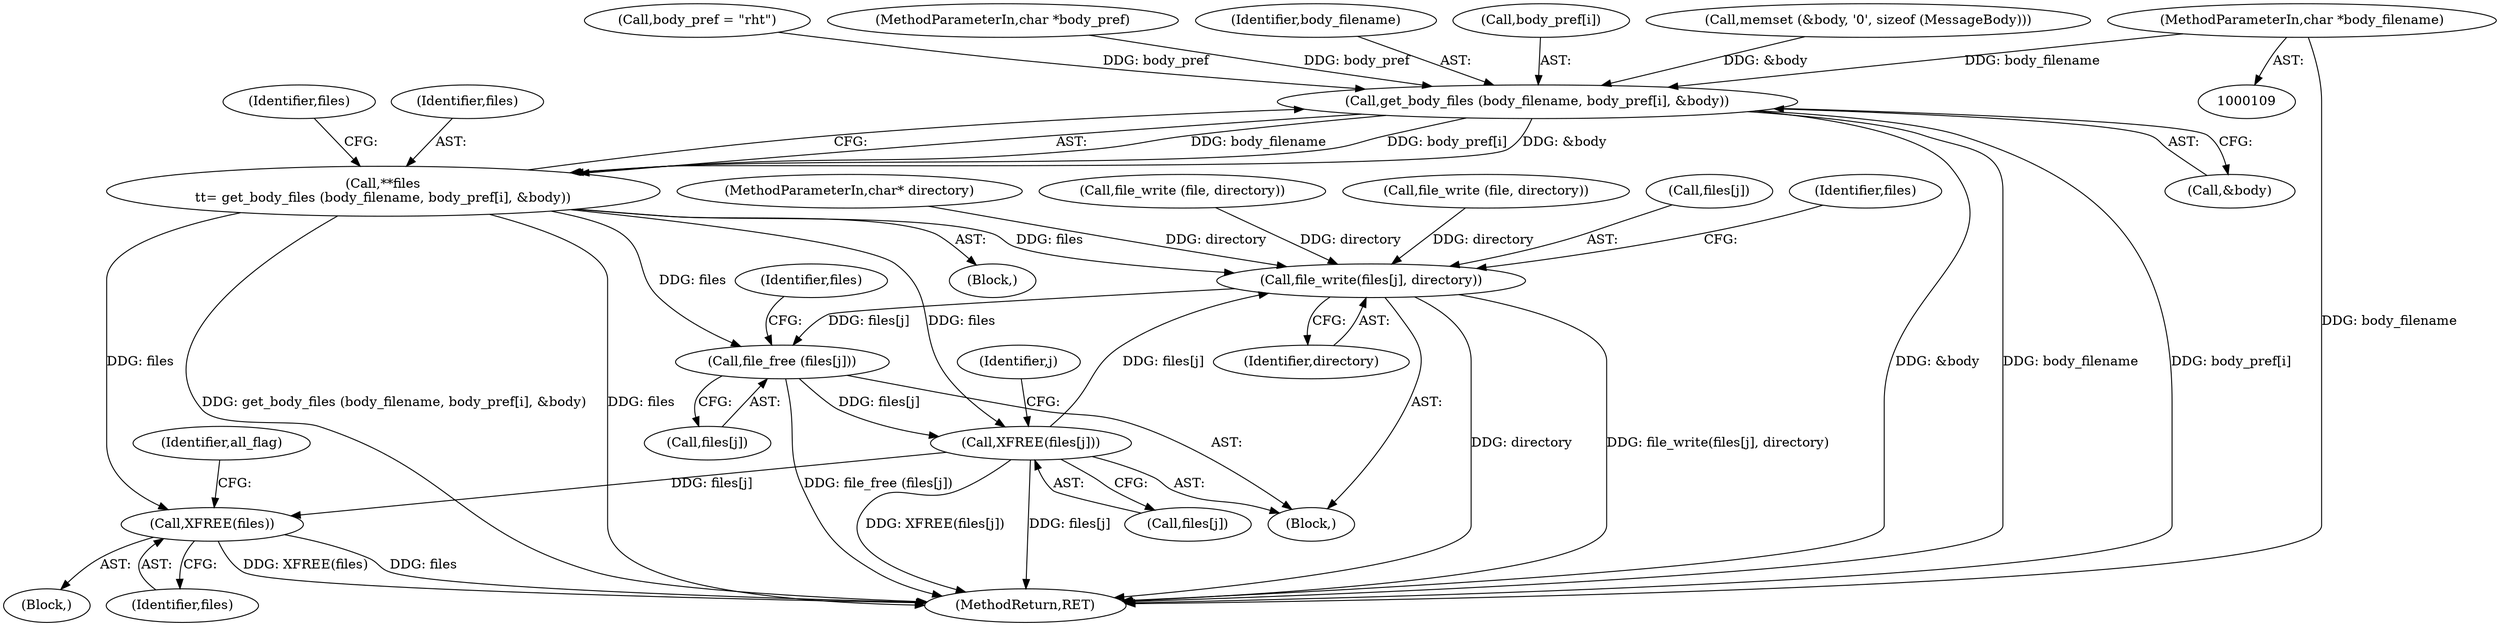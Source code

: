 digraph "0_tnef_8dccf79857ceeb7a6d3e42c1e762e7b865d5344d_1@pointer" {
"1000112" [label="(MethodParameterIn,char *body_filename)"];
"1000364" [label="(Call,get_body_files (body_filename, body_pref[i], &body))"];
"1000362" [label="(Call,**files\n\t\t= get_body_files (body_filename, body_pref[i], &body))"];
"1000385" [label="(Call,file_write(files[j], directory))"];
"1000390" [label="(Call,file_free (files[j]))"];
"1000394" [label="(Call,XFREE(files[j]))"];
"1000398" [label="(Call,XFREE(files))"];
"1000385" [label="(Call,file_write(files[j], directory))"];
"1000366" [label="(Call,body_pref[i])"];
"1000321" [label="(Call,file_write (file, directory))"];
"1000372" [label="(Identifier,files)"];
"1000389" [label="(Identifier,directory)"];
"1000390" [label="(Call,file_free (files[j]))"];
"1000383" [label="(Identifier,j)"];
"1000399" [label="(Identifier,files)"];
"1000386" [label="(Call,files[j])"];
"1000369" [label="(Call,&body)"];
"1000395" [label="(Call,files[j])"];
"1000392" [label="(Identifier,files)"];
"1000364" [label="(Call,get_body_files (body_filename, body_pref[i], &body))"];
"1000402" [label="(Identifier,all_flag)"];
"1000363" [label="(Identifier,files)"];
"1000135" [label="(Call,memset (&body, '\0', sizeof (MessageBody)))"];
"1000384" [label="(Block,)"];
"1000351" [label="(Call,body_pref = \"rht\")"];
"1000112" [label="(MethodParameterIn,char *body_filename)"];
"1000111" [label="(MethodParameterIn,char* directory)"];
"1000373" [label="(Block,)"];
"1000362" [label="(Call,**files\n\t\t= get_body_files (body_filename, body_pref[i], &body))"];
"1000113" [label="(MethodParameterIn,char *body_pref)"];
"1000365" [label="(Identifier,body_filename)"];
"1000398" [label="(Call,XFREE(files))"];
"1000360" [label="(Block,)"];
"1000448" [label="(MethodReturn,RET)"];
"1000188" [label="(Call,file_write (file, directory))"];
"1000396" [label="(Identifier,files)"];
"1000394" [label="(Call,XFREE(files[j]))"];
"1000391" [label="(Call,files[j])"];
"1000112" -> "1000109"  [label="AST: "];
"1000112" -> "1000448"  [label="DDG: body_filename"];
"1000112" -> "1000364"  [label="DDG: body_filename"];
"1000364" -> "1000362"  [label="AST: "];
"1000364" -> "1000369"  [label="CFG: "];
"1000365" -> "1000364"  [label="AST: "];
"1000366" -> "1000364"  [label="AST: "];
"1000369" -> "1000364"  [label="AST: "];
"1000362" -> "1000364"  [label="CFG: "];
"1000364" -> "1000448"  [label="DDG: &body"];
"1000364" -> "1000448"  [label="DDG: body_filename"];
"1000364" -> "1000448"  [label="DDG: body_pref[i]"];
"1000364" -> "1000362"  [label="DDG: body_filename"];
"1000364" -> "1000362"  [label="DDG: body_pref[i]"];
"1000364" -> "1000362"  [label="DDG: &body"];
"1000351" -> "1000364"  [label="DDG: body_pref"];
"1000113" -> "1000364"  [label="DDG: body_pref"];
"1000135" -> "1000364"  [label="DDG: &body"];
"1000362" -> "1000360"  [label="AST: "];
"1000363" -> "1000362"  [label="AST: "];
"1000372" -> "1000362"  [label="CFG: "];
"1000362" -> "1000448"  [label="DDG: get_body_files (body_filename, body_pref[i], &body)"];
"1000362" -> "1000448"  [label="DDG: files"];
"1000362" -> "1000385"  [label="DDG: files"];
"1000362" -> "1000390"  [label="DDG: files"];
"1000362" -> "1000394"  [label="DDG: files"];
"1000362" -> "1000398"  [label="DDG: files"];
"1000385" -> "1000384"  [label="AST: "];
"1000385" -> "1000389"  [label="CFG: "];
"1000386" -> "1000385"  [label="AST: "];
"1000389" -> "1000385"  [label="AST: "];
"1000392" -> "1000385"  [label="CFG: "];
"1000385" -> "1000448"  [label="DDG: directory"];
"1000385" -> "1000448"  [label="DDG: file_write(files[j], directory)"];
"1000394" -> "1000385"  [label="DDG: files[j]"];
"1000188" -> "1000385"  [label="DDG: directory"];
"1000321" -> "1000385"  [label="DDG: directory"];
"1000111" -> "1000385"  [label="DDG: directory"];
"1000385" -> "1000390"  [label="DDG: files[j]"];
"1000390" -> "1000384"  [label="AST: "];
"1000390" -> "1000391"  [label="CFG: "];
"1000391" -> "1000390"  [label="AST: "];
"1000396" -> "1000390"  [label="CFG: "];
"1000390" -> "1000448"  [label="DDG: file_free (files[j])"];
"1000390" -> "1000394"  [label="DDG: files[j]"];
"1000394" -> "1000384"  [label="AST: "];
"1000394" -> "1000395"  [label="CFG: "];
"1000395" -> "1000394"  [label="AST: "];
"1000383" -> "1000394"  [label="CFG: "];
"1000394" -> "1000448"  [label="DDG: XFREE(files[j])"];
"1000394" -> "1000448"  [label="DDG: files[j]"];
"1000394" -> "1000398"  [label="DDG: files[j]"];
"1000398" -> "1000373"  [label="AST: "];
"1000398" -> "1000399"  [label="CFG: "];
"1000399" -> "1000398"  [label="AST: "];
"1000402" -> "1000398"  [label="CFG: "];
"1000398" -> "1000448"  [label="DDG: XFREE(files)"];
"1000398" -> "1000448"  [label="DDG: files"];
}
